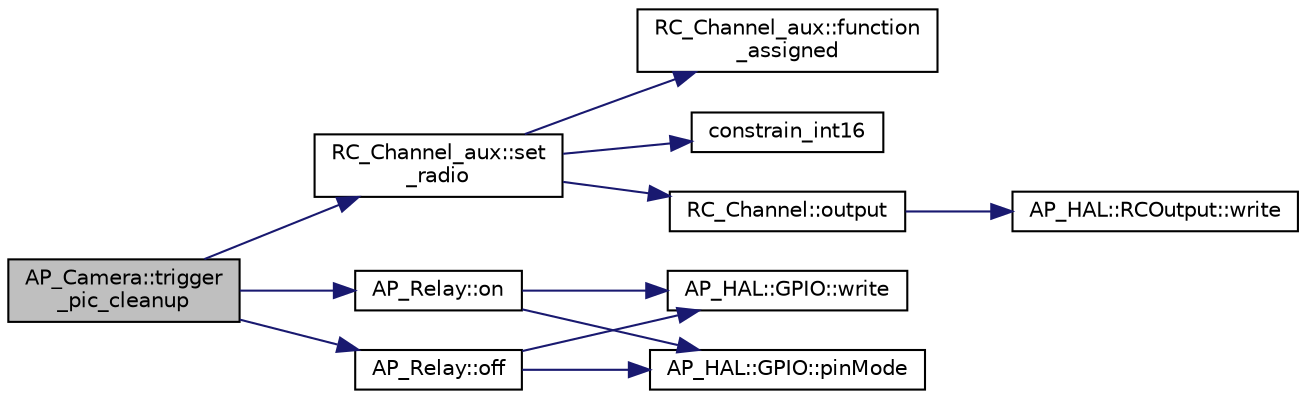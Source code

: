 digraph "AP_Camera::trigger_pic_cleanup"
{
 // INTERACTIVE_SVG=YES
  edge [fontname="Helvetica",fontsize="10",labelfontname="Helvetica",labelfontsize="10"];
  node [fontname="Helvetica",fontsize="10",shape=record];
  rankdir="LR";
  Node1 [label="AP_Camera::trigger\l_pic_cleanup",height=0.2,width=0.4,color="black", fillcolor="grey75", style="filled", fontcolor="black"];
  Node1 -> Node2 [color="midnightblue",fontsize="10",style="solid",fontname="Helvetica"];
  Node2 [label="RC_Channel_aux::set\l_radio",height=0.2,width=0.4,color="black", fillcolor="white", style="filled",URL="$classRC__Channel__aux.html#a8fed980206f9aad4c5435c5193690be7"];
  Node2 -> Node3 [color="midnightblue",fontsize="10",style="solid",fontname="Helvetica"];
  Node3 [label="RC_Channel_aux::function\l_assigned",height=0.2,width=0.4,color="black", fillcolor="white", style="filled",URL="$classRC__Channel__aux.html#a423accc4de40960cf7ef2c4755e8a9d1"];
  Node2 -> Node4 [color="midnightblue",fontsize="10",style="solid",fontname="Helvetica"];
  Node4 [label="constrain_int16",height=0.2,width=0.4,color="black", fillcolor="white", style="filled",URL="$AP__Math_8h.html#abd026c0672c617e3092c9b3e1fcb847f"];
  Node2 -> Node5 [color="midnightblue",fontsize="10",style="solid",fontname="Helvetica"];
  Node5 [label="RC_Channel::output",height=0.2,width=0.4,color="black", fillcolor="white", style="filled",URL="$classRC__Channel.html#aabaff8233192d5f2a20e2207914ca3e3"];
  Node5 -> Node6 [color="midnightblue",fontsize="10",style="solid",fontname="Helvetica"];
  Node6 [label="AP_HAL::RCOutput::write",height=0.2,width=0.4,color="black", fillcolor="white", style="filled",URL="$classAP__HAL_1_1RCOutput.html#ade509cf82dfb1f6fab3eba0c026c5d60"];
  Node1 -> Node7 [color="midnightblue",fontsize="10",style="solid",fontname="Helvetica"];
  Node7 [label="AP_Relay::off",height=0.2,width=0.4,color="black", fillcolor="white", style="filled",URL="$classAP__Relay.html#aff679a24b3c6b73f066e1e62c86e0fae"];
  Node7 -> Node8 [color="midnightblue",fontsize="10",style="solid",fontname="Helvetica"];
  Node8 [label="AP_HAL::GPIO::pinMode",height=0.2,width=0.4,color="black", fillcolor="white", style="filled",URL="$classAP__HAL_1_1GPIO.html#a3dfc60214bd1aa4936d51ca72c045b95"];
  Node7 -> Node9 [color="midnightblue",fontsize="10",style="solid",fontname="Helvetica"];
  Node9 [label="AP_HAL::GPIO::write",height=0.2,width=0.4,color="black", fillcolor="white", style="filled",URL="$classAP__HAL_1_1GPIO.html#a2b0664bdab1876e3b0bbcd9064eec88e"];
  Node1 -> Node10 [color="midnightblue",fontsize="10",style="solid",fontname="Helvetica"];
  Node10 [label="AP_Relay::on",height=0.2,width=0.4,color="black", fillcolor="white", style="filled",URL="$classAP__Relay.html#a8f00e5559174917b795ef84472822e53"];
  Node10 -> Node8 [color="midnightblue",fontsize="10",style="solid",fontname="Helvetica"];
  Node10 -> Node9 [color="midnightblue",fontsize="10",style="solid",fontname="Helvetica"];
}
